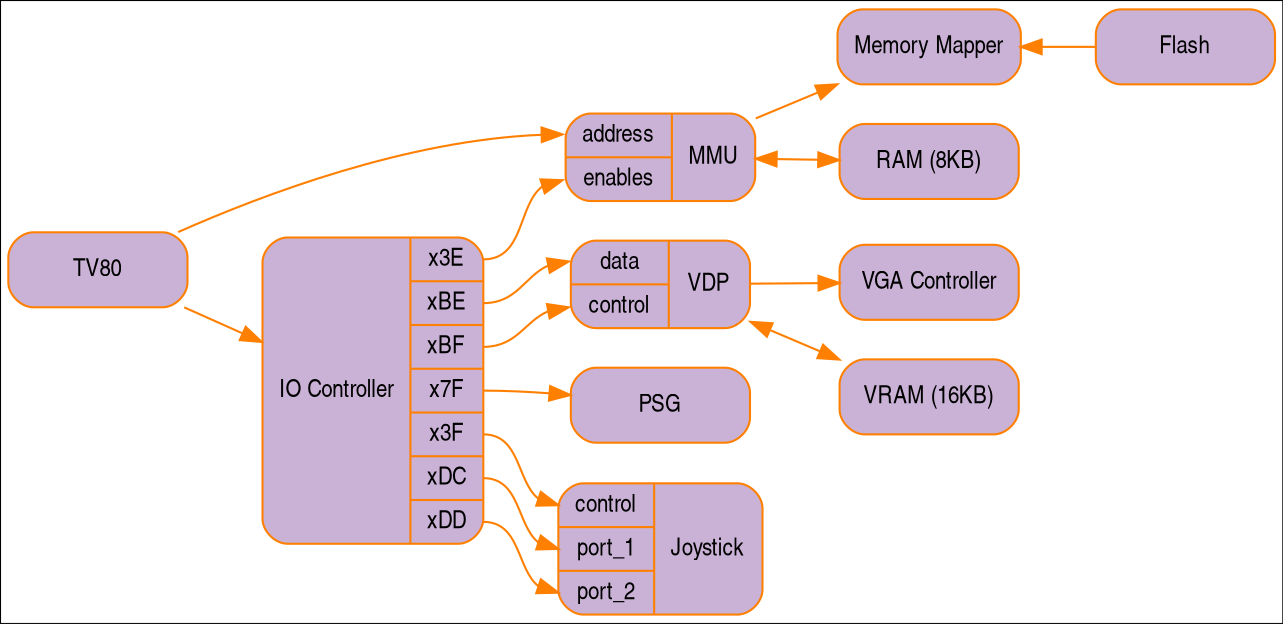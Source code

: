 digraph G {

    //graph [rankdir = LR];
    //node[shape=record];
    graph [rankdir=LR, colorscheme=paired12];
    node [label="\N", shape=record, style="rounded,filled", colorscheme=paired12, color=8, fillcolor=9, width="1.2", fontname="Arial narrow", fontsize=12];
    edge [colorscheme=paired12, color=8, fontsize=11, fontname="Arial narrow"];



    z80[label="TV80"];
    mmu[label="{{<address>address|<enables>enables}|MMU}"];
    mapper[label="Memory Mapper"];
    io_ctl[label="{ IO Controller|{<x3E>x3E|<xBE>xBE|<xBF>xBF|<x7F>x7F|<x3F>x3F|<xDC>xDC|<xDD>xDD} }"];
    vdp[label="{{<data>data|<control>control}|VDP}"];
    vga_ctl[label="VGA Controller"];
    psg[label="PSG"];
    joystick[label="{{<control>control|<port_1>port_1|<port_2>port_2}|Joystick}"];
    flash[label="Flash"];
    v_ram[label="VRAM (16KB)"];
    sys_ram[label="RAM (8KB)"];

    z80 -> mmu:address;
    z80 -> io_ctl;
    mmu -> mapper;

    vdp -> v_ram [dir="both"];
    mmu -> sys_ram [dir="both"];
    mapper -> flash [dir="back"];

    io_ctl:x3E -> mmu:enables;
    io_ctl:xBE -> vdp:data;
    io_ctl:xBF -> vdp:control;
    io_ctl:x7F -> psg;
    io_ctl:x3F -> joystick:control;
    io_ctl:xDC -> joystick:port_1;
    io_ctl:xDD -> joystick:port_2;

    vdp -> vga_ctl;

}

